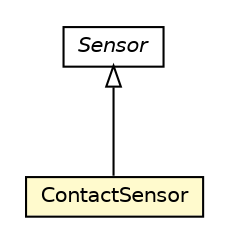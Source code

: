 #!/usr/local/bin/dot
#
# Class diagram 
# Generated by UMLGraph version R5_6-24-gf6e263 (http://www.umlgraph.org/)
#

digraph G {
	edge [fontname="Helvetica",fontsize=10,labelfontname="Helvetica",labelfontsize=10];
	node [fontname="Helvetica",fontsize=10,shape=plaintext];
	nodesep=0.25;
	ranksep=0.5;
	// org.universAAL.ontology.device.Sensor
	c2953322 [label=<<table title="org.universAAL.ontology.device.Sensor" border="0" cellborder="1" cellspacing="0" cellpadding="2" port="p" href="./Sensor.html">
		<tr><td><table border="0" cellspacing="0" cellpadding="1">
<tr><td align="center" balign="center"><font face="Helvetica-Oblique"> Sensor </font></td></tr>
		</table></td></tr>
		</table>>, URL="./Sensor.html", fontname="Helvetica", fontcolor="black", fontsize=10.0];
	// org.universAAL.ontology.device.ContactSensor
	c2953337 [label=<<table title="org.universAAL.ontology.device.ContactSensor" border="0" cellborder="1" cellspacing="0" cellpadding="2" port="p" bgcolor="lemonChiffon" href="./ContactSensor.html">
		<tr><td><table border="0" cellspacing="0" cellpadding="1">
<tr><td align="center" balign="center"> ContactSensor </td></tr>
		</table></td></tr>
		</table>>, URL="./ContactSensor.html", fontname="Helvetica", fontcolor="black", fontsize=10.0];
	//org.universAAL.ontology.device.ContactSensor extends org.universAAL.ontology.device.Sensor
	c2953322:p -> c2953337:p [dir=back,arrowtail=empty];
}

